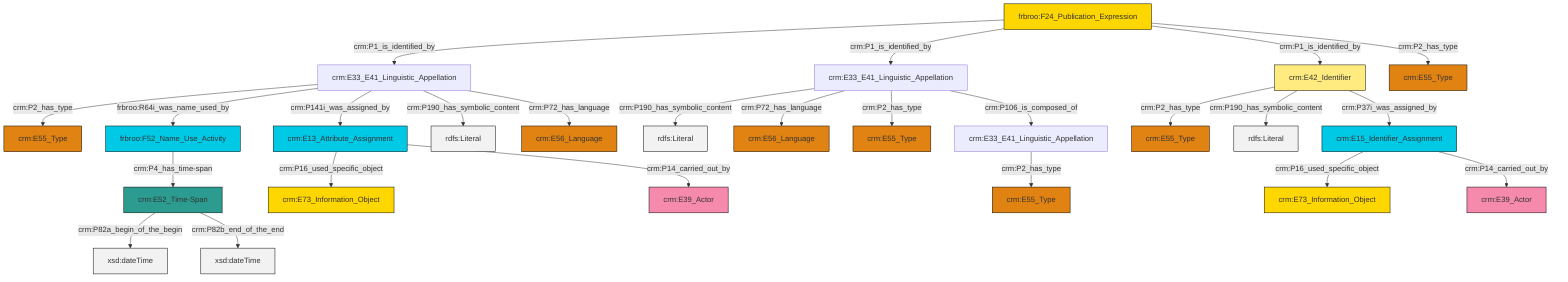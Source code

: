 graph TD
classDef Literal fill:#f2f2f2,stroke:#000000;
classDef CRM_Entity fill:#FFFFFF,stroke:#000000;
classDef Temporal_Entity fill:#00C9E6, stroke:#000000;
classDef Type fill:#E18312, stroke:#000000;
classDef Time-Span fill:#2C9C91, stroke:#000000;
classDef Appellation fill:#FFEB7F, stroke:#000000;
classDef Place fill:#008836, stroke:#000000;
classDef Persistent_Item fill:#B266B2, stroke:#000000;
classDef Conceptual_Object fill:#FFD700, stroke:#000000;
classDef Physical_Thing fill:#D2B48C, stroke:#000000;
classDef Actor fill:#f58aad, stroke:#000000;
classDef PC_Classes fill:#4ce600, stroke:#000000;
classDef Multi fill:#cccccc,stroke:#000000;

4["crm:E13_Attribute_Assignment"]:::Temporal_Entity -->|crm:P16_used_specific_object| 5["crm:E73_Information_Object"]:::Conceptual_Object
4["crm:E13_Attribute_Assignment"]:::Temporal_Entity -->|crm:P14_carried_out_by| 6["crm:E39_Actor"]:::Actor
10["crm:E42_Identifier"]:::Appellation -->|crm:P2_has_type| 7["crm:E55_Type"]:::Type
11["crm:E33_E41_Linguistic_Appellation"]:::Default -->|crm:P190_has_symbolic_content| 12[rdfs:Literal]:::Literal
13["frbroo:F24_Publication_Expression"]:::Conceptual_Object -->|crm:P1_is_identified_by| 14["crm:E33_E41_Linguistic_Appellation"]:::Default
14["crm:E33_E41_Linguistic_Appellation"]:::Default -->|crm:P2_has_type| 0["crm:E55_Type"]:::Type
11["crm:E33_E41_Linguistic_Appellation"]:::Default -->|crm:P72_has_language| 15["crm:E56_Language"]:::Type
2["crm:E33_E41_Linguistic_Appellation"]:::Default -->|crm:P2_has_type| 18["crm:E55_Type"]:::Type
19["crm:E52_Time-Span"]:::Time-Span -->|crm:P82a_begin_of_the_begin| 20[xsd:dateTime]:::Literal
11["crm:E33_E41_Linguistic_Appellation"]:::Default -->|crm:P2_has_type| 16["crm:E55_Type"]:::Type
23["crm:E15_Identifier_Assignment"]:::Temporal_Entity -->|crm:P16_used_specific_object| 24["crm:E73_Information_Object"]:::Conceptual_Object
19["crm:E52_Time-Span"]:::Time-Span -->|crm:P82b_end_of_the_end| 27[xsd:dateTime]:::Literal
14["crm:E33_E41_Linguistic_Appellation"]:::Default -->|frbroo:R64i_was_name_used_by| 30["frbroo:F52_Name_Use_Activity"]:::Temporal_Entity
13["frbroo:F24_Publication_Expression"]:::Conceptual_Object -->|crm:P1_is_identified_by| 11["crm:E33_E41_Linguistic_Appellation"]:::Default
10["crm:E42_Identifier"]:::Appellation -->|crm:P190_has_symbolic_content| 35[rdfs:Literal]:::Literal
13["frbroo:F24_Publication_Expression"]:::Conceptual_Object -->|crm:P1_is_identified_by| 10["crm:E42_Identifier"]:::Appellation
14["crm:E33_E41_Linguistic_Appellation"]:::Default -->|crm:P141i_was_assigned_by| 4["crm:E13_Attribute_Assignment"]:::Temporal_Entity
13["frbroo:F24_Publication_Expression"]:::Conceptual_Object -->|crm:P2_has_type| 37["crm:E55_Type"]:::Type
30["frbroo:F52_Name_Use_Activity"]:::Temporal_Entity -->|crm:P4_has_time-span| 19["crm:E52_Time-Span"]:::Time-Span
10["crm:E42_Identifier"]:::Appellation -->|crm:P37i_was_assigned_by| 23["crm:E15_Identifier_Assignment"]:::Temporal_Entity
14["crm:E33_E41_Linguistic_Appellation"]:::Default -->|crm:P190_has_symbolic_content| 44[rdfs:Literal]:::Literal
14["crm:E33_E41_Linguistic_Appellation"]:::Default -->|crm:P72_has_language| 42["crm:E56_Language"]:::Type
23["crm:E15_Identifier_Assignment"]:::Temporal_Entity -->|crm:P14_carried_out_by| 21["crm:E39_Actor"]:::Actor
11["crm:E33_E41_Linguistic_Appellation"]:::Default -->|crm:P106_is_composed_of| 2["crm:E33_E41_Linguistic_Appellation"]:::Default
